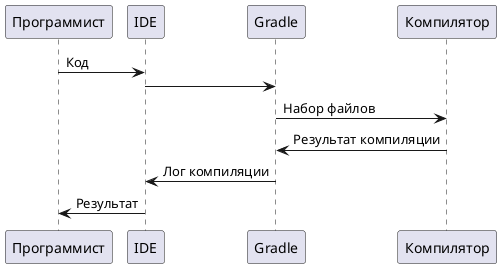 @startuml
Программист -> IDE: Код
IDE -> Gradle:
Gradle -> Компилятор: Набор файлов
Компилятор -> Gradle: Результат компиляции
Gradle -> IDE: Лог компиляции
IDE -> Программист: Результат
@enduml